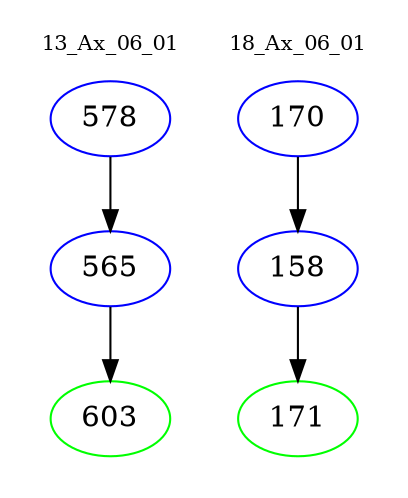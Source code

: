digraph{
subgraph cluster_0 {
color = white
label = "13_Ax_06_01";
fontsize=10;
T0_578 [label="578", color="blue"]
T0_578 -> T0_565 [color="black"]
T0_565 [label="565", color="blue"]
T0_565 -> T0_603 [color="black"]
T0_603 [label="603", color="green"]
}
subgraph cluster_1 {
color = white
label = "18_Ax_06_01";
fontsize=10;
T1_170 [label="170", color="blue"]
T1_170 -> T1_158 [color="black"]
T1_158 [label="158", color="blue"]
T1_158 -> T1_171 [color="black"]
T1_171 [label="171", color="green"]
}
}
